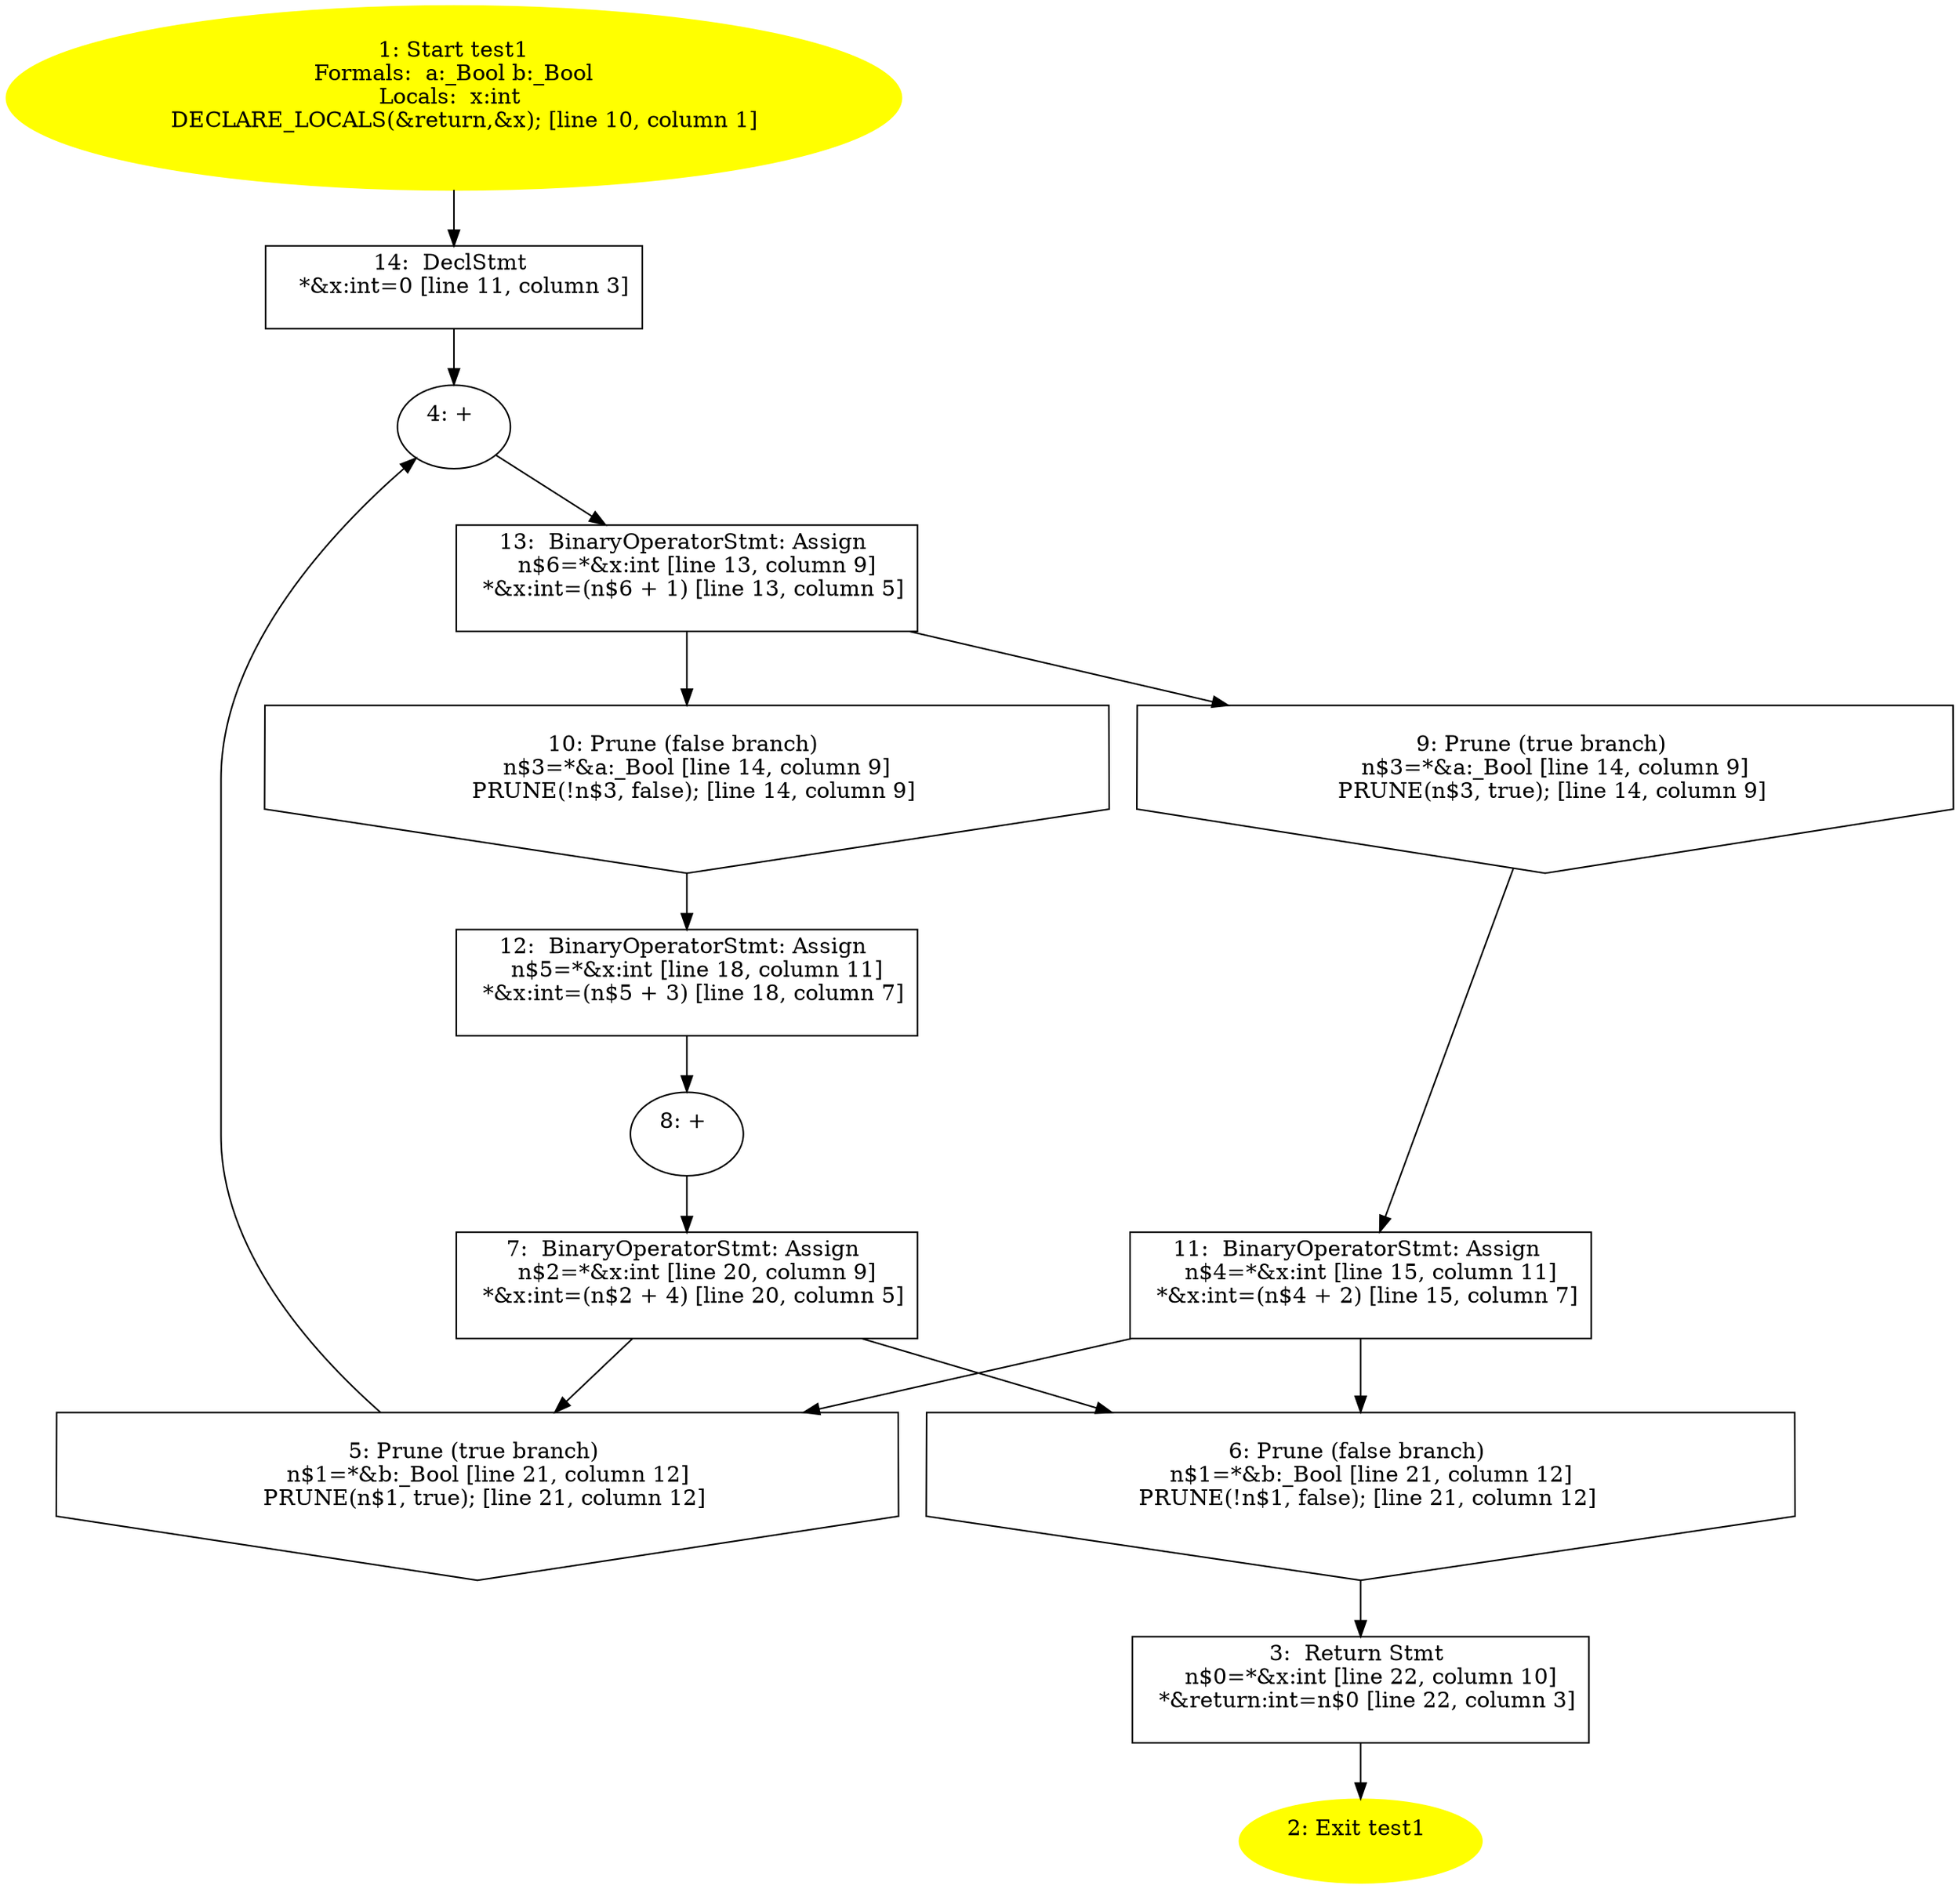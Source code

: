 /* @generated */
digraph cfg {
"test1#18336337528475129646.aabe036d545fef7e4b4a130ea21a585c_1" [label="1: Start test1\nFormals:  a:_Bool b:_Bool\nLocals:  x:int \n   DECLARE_LOCALS(&return,&x); [line 10, column 1]\n " color=yellow style=filled]
	

	 "test1#18336337528475129646.aabe036d545fef7e4b4a130ea21a585c_1" -> "test1#18336337528475129646.aabe036d545fef7e4b4a130ea21a585c_14" ;
"test1#18336337528475129646.aabe036d545fef7e4b4a130ea21a585c_2" [label="2: Exit test1 \n  " color=yellow style=filled]
	

"test1#18336337528475129646.aabe036d545fef7e4b4a130ea21a585c_3" [label="3:  Return Stmt \n   n$0=*&x:int [line 22, column 10]\n  *&return:int=n$0 [line 22, column 3]\n " shape="box"]
	

	 "test1#18336337528475129646.aabe036d545fef7e4b4a130ea21a585c_3" -> "test1#18336337528475129646.aabe036d545fef7e4b4a130ea21a585c_2" ;
"test1#18336337528475129646.aabe036d545fef7e4b4a130ea21a585c_4" [label="4: + \n  " ]
	

	 "test1#18336337528475129646.aabe036d545fef7e4b4a130ea21a585c_4" -> "test1#18336337528475129646.aabe036d545fef7e4b4a130ea21a585c_13" ;
"test1#18336337528475129646.aabe036d545fef7e4b4a130ea21a585c_5" [label="5: Prune (true branch) \n   n$1=*&b:_Bool [line 21, column 12]\n  PRUNE(n$1, true); [line 21, column 12]\n " shape="invhouse"]
	

	 "test1#18336337528475129646.aabe036d545fef7e4b4a130ea21a585c_5" -> "test1#18336337528475129646.aabe036d545fef7e4b4a130ea21a585c_4" ;
"test1#18336337528475129646.aabe036d545fef7e4b4a130ea21a585c_6" [label="6: Prune (false branch) \n   n$1=*&b:_Bool [line 21, column 12]\n  PRUNE(!n$1, false); [line 21, column 12]\n " shape="invhouse"]
	

	 "test1#18336337528475129646.aabe036d545fef7e4b4a130ea21a585c_6" -> "test1#18336337528475129646.aabe036d545fef7e4b4a130ea21a585c_3" ;
"test1#18336337528475129646.aabe036d545fef7e4b4a130ea21a585c_7" [label="7:  BinaryOperatorStmt: Assign \n   n$2=*&x:int [line 20, column 9]\n  *&x:int=(n$2 + 4) [line 20, column 5]\n " shape="box"]
	

	 "test1#18336337528475129646.aabe036d545fef7e4b4a130ea21a585c_7" -> "test1#18336337528475129646.aabe036d545fef7e4b4a130ea21a585c_5" ;
	 "test1#18336337528475129646.aabe036d545fef7e4b4a130ea21a585c_7" -> "test1#18336337528475129646.aabe036d545fef7e4b4a130ea21a585c_6" ;
"test1#18336337528475129646.aabe036d545fef7e4b4a130ea21a585c_8" [label="8: + \n  " ]
	

	 "test1#18336337528475129646.aabe036d545fef7e4b4a130ea21a585c_8" -> "test1#18336337528475129646.aabe036d545fef7e4b4a130ea21a585c_7" ;
"test1#18336337528475129646.aabe036d545fef7e4b4a130ea21a585c_9" [label="9: Prune (true branch) \n   n$3=*&a:_Bool [line 14, column 9]\n  PRUNE(n$3, true); [line 14, column 9]\n " shape="invhouse"]
	

	 "test1#18336337528475129646.aabe036d545fef7e4b4a130ea21a585c_9" -> "test1#18336337528475129646.aabe036d545fef7e4b4a130ea21a585c_11" ;
"test1#18336337528475129646.aabe036d545fef7e4b4a130ea21a585c_10" [label="10: Prune (false branch) \n   n$3=*&a:_Bool [line 14, column 9]\n  PRUNE(!n$3, false); [line 14, column 9]\n " shape="invhouse"]
	

	 "test1#18336337528475129646.aabe036d545fef7e4b4a130ea21a585c_10" -> "test1#18336337528475129646.aabe036d545fef7e4b4a130ea21a585c_12" ;
"test1#18336337528475129646.aabe036d545fef7e4b4a130ea21a585c_11" [label="11:  BinaryOperatorStmt: Assign \n   n$4=*&x:int [line 15, column 11]\n  *&x:int=(n$4 + 2) [line 15, column 7]\n " shape="box"]
	

	 "test1#18336337528475129646.aabe036d545fef7e4b4a130ea21a585c_11" -> "test1#18336337528475129646.aabe036d545fef7e4b4a130ea21a585c_5" ;
	 "test1#18336337528475129646.aabe036d545fef7e4b4a130ea21a585c_11" -> "test1#18336337528475129646.aabe036d545fef7e4b4a130ea21a585c_6" ;
"test1#18336337528475129646.aabe036d545fef7e4b4a130ea21a585c_12" [label="12:  BinaryOperatorStmt: Assign \n   n$5=*&x:int [line 18, column 11]\n  *&x:int=(n$5 + 3) [line 18, column 7]\n " shape="box"]
	

	 "test1#18336337528475129646.aabe036d545fef7e4b4a130ea21a585c_12" -> "test1#18336337528475129646.aabe036d545fef7e4b4a130ea21a585c_8" ;
"test1#18336337528475129646.aabe036d545fef7e4b4a130ea21a585c_13" [label="13:  BinaryOperatorStmt: Assign \n   n$6=*&x:int [line 13, column 9]\n  *&x:int=(n$6 + 1) [line 13, column 5]\n " shape="box"]
	

	 "test1#18336337528475129646.aabe036d545fef7e4b4a130ea21a585c_13" -> "test1#18336337528475129646.aabe036d545fef7e4b4a130ea21a585c_9" ;
	 "test1#18336337528475129646.aabe036d545fef7e4b4a130ea21a585c_13" -> "test1#18336337528475129646.aabe036d545fef7e4b4a130ea21a585c_10" ;
"test1#18336337528475129646.aabe036d545fef7e4b4a130ea21a585c_14" [label="14:  DeclStmt \n   *&x:int=0 [line 11, column 3]\n " shape="box"]
	

	 "test1#18336337528475129646.aabe036d545fef7e4b4a130ea21a585c_14" -> "test1#18336337528475129646.aabe036d545fef7e4b4a130ea21a585c_4" ;
}

